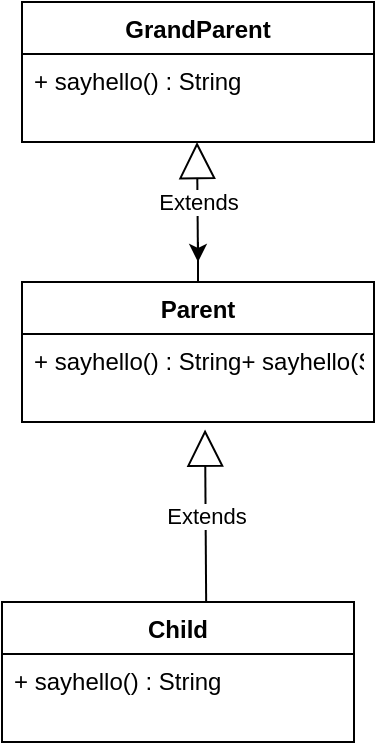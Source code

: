 <mxfile>
    <diagram id="YQrJS3rpMGhABRxmVIFC" name="Page-1">
        <mxGraphModel dx="1060" dy="575" grid="1" gridSize="10" guides="1" tooltips="1" connect="1" arrows="1" fold="1" page="1" pageScale="1" pageWidth="827" pageHeight="1169" math="0" shadow="0">
            <root>
                <mxCell id="0"/>
                <mxCell id="1" parent="0"/>
                <mxCell id="2" value="GrandParent" style="swimlane;fontStyle=1;align=center;verticalAlign=top;childLayout=stackLayout;horizontal=1;startSize=26;horizontalStack=0;resizeParent=1;resizeParentMax=0;resizeLast=0;collapsible=1;marginBottom=0;" vertex="1" parent="1">
                    <mxGeometry x="336" y="100" width="176" height="70" as="geometry"/>
                </mxCell>
                <mxCell id="3" value="+ sayhello() : String" style="text;strokeColor=none;fillColor=none;align=left;verticalAlign=top;spacingLeft=4;spacingRight=4;overflow=hidden;rotatable=0;points=[[0,0.5],[1,0.5]];portConstraint=eastwest;" vertex="1" parent="2">
                    <mxGeometry y="26" width="176" height="44" as="geometry"/>
                </mxCell>
                <mxCell id="6" value="Child" style="swimlane;fontStyle=1;align=center;verticalAlign=top;childLayout=stackLayout;horizontal=1;startSize=26;horizontalStack=0;resizeParent=1;resizeParentMax=0;resizeLast=0;collapsible=1;marginBottom=0;" vertex="1" parent="1">
                    <mxGeometry x="326" y="400" width="176" height="70" as="geometry"/>
                </mxCell>
                <mxCell id="7" value="+ sayhello() : String" style="text;strokeColor=none;fillColor=none;align=left;verticalAlign=top;spacingLeft=4;spacingRight=4;overflow=hidden;rotatable=0;points=[[0,0.5],[1,0.5]];portConstraint=eastwest;" vertex="1" parent="6">
                    <mxGeometry y="26" width="176" height="44" as="geometry"/>
                </mxCell>
                <mxCell id="10" value="Extends" style="endArrow=block;endSize=16;endFill=0;html=1;exitX=0.58;exitY=0.003;exitDx=0;exitDy=0;exitPerimeter=0;entryX=0.52;entryY=1.086;entryDx=0;entryDy=0;entryPerimeter=0;" edge="1" parent="1" source="6" target="12">
                    <mxGeometry width="160" relative="1" as="geometry">
                        <mxPoint x="330" y="130" as="sourcePoint"/>
                        <mxPoint x="430" y="150" as="targetPoint"/>
                        <Array as="points"/>
                    </mxGeometry>
                </mxCell>
                <mxCell id="14" style="edgeStyle=orthogonalEdgeStyle;rounded=0;orthogonalLoop=1;jettySize=auto;html=1;" edge="1" parent="1" source="11">
                    <mxGeometry relative="1" as="geometry">
                        <mxPoint x="424" y="230" as="targetPoint"/>
                    </mxGeometry>
                </mxCell>
                <mxCell id="11" value="Parent" style="swimlane;fontStyle=1;align=center;verticalAlign=top;childLayout=stackLayout;horizontal=1;startSize=26;horizontalStack=0;resizeParent=1;resizeParentMax=0;resizeLast=0;collapsible=1;marginBottom=0;" vertex="1" parent="1">
                    <mxGeometry x="336" y="240" width="176" height="70" as="geometry"/>
                </mxCell>
                <mxCell id="12" value="+ sayhello() : String+ sayhello(String): String" style="text;strokeColor=none;fillColor=none;align=left;verticalAlign=top;spacingLeft=4;spacingRight=4;overflow=hidden;rotatable=0;points=[[0,0.5],[1,0.5]];portConstraint=eastwest;" vertex="1" parent="11">
                    <mxGeometry y="26" width="176" height="44" as="geometry"/>
                </mxCell>
                <mxCell id="13" value="Extends" style="endArrow=block;endSize=16;endFill=0;html=1;entryX=0.52;entryY=1.086;entryDx=0;entryDy=0;entryPerimeter=0;" edge="1" parent="1">
                    <mxGeometry width="160" relative="1" as="geometry">
                        <mxPoint x="424" y="230" as="sourcePoint"/>
                        <mxPoint x="423.5" y="170.004" as="targetPoint"/>
                        <Array as="points"/>
                    </mxGeometry>
                </mxCell>
            </root>
        </mxGraphModel>
    </diagram>
</mxfile>